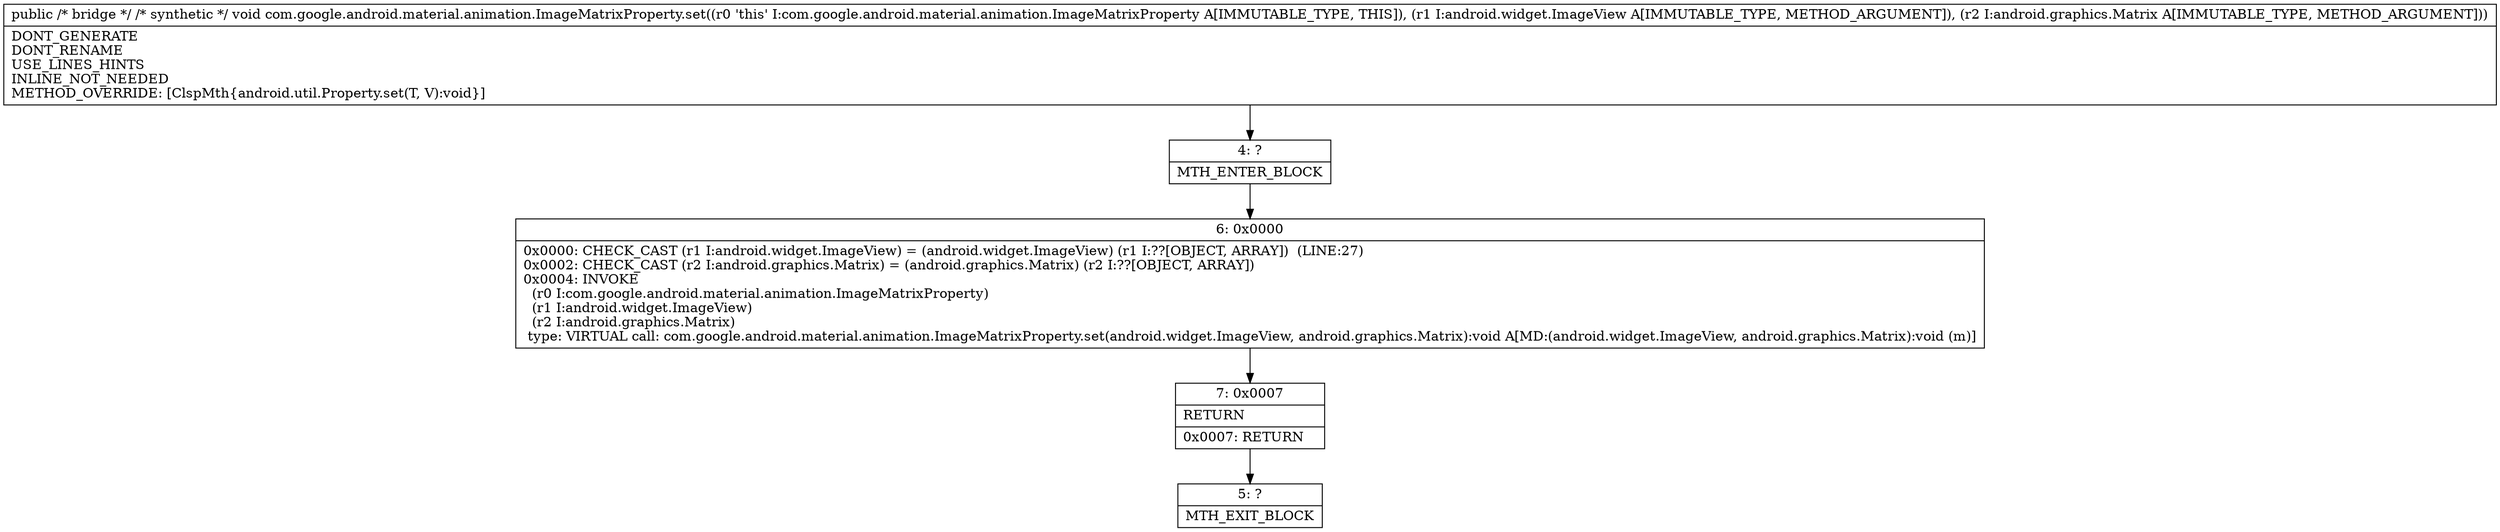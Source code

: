 digraph "CFG forcom.google.android.material.animation.ImageMatrixProperty.set(Ljava\/lang\/Object;Ljava\/lang\/Object;)V" {
Node_4 [shape=record,label="{4\:\ ?|MTH_ENTER_BLOCK\l}"];
Node_6 [shape=record,label="{6\:\ 0x0000|0x0000: CHECK_CAST (r1 I:android.widget.ImageView) = (android.widget.ImageView) (r1 I:??[OBJECT, ARRAY])  (LINE:27)\l0x0002: CHECK_CAST (r2 I:android.graphics.Matrix) = (android.graphics.Matrix) (r2 I:??[OBJECT, ARRAY]) \l0x0004: INVOKE  \l  (r0 I:com.google.android.material.animation.ImageMatrixProperty)\l  (r1 I:android.widget.ImageView)\l  (r2 I:android.graphics.Matrix)\l type: VIRTUAL call: com.google.android.material.animation.ImageMatrixProperty.set(android.widget.ImageView, android.graphics.Matrix):void A[MD:(android.widget.ImageView, android.graphics.Matrix):void (m)]\l}"];
Node_7 [shape=record,label="{7\:\ 0x0007|RETURN\l|0x0007: RETURN   \l}"];
Node_5 [shape=record,label="{5\:\ ?|MTH_EXIT_BLOCK\l}"];
MethodNode[shape=record,label="{public \/* bridge *\/ \/* synthetic *\/ void com.google.android.material.animation.ImageMatrixProperty.set((r0 'this' I:com.google.android.material.animation.ImageMatrixProperty A[IMMUTABLE_TYPE, THIS]), (r1 I:android.widget.ImageView A[IMMUTABLE_TYPE, METHOD_ARGUMENT]), (r2 I:android.graphics.Matrix A[IMMUTABLE_TYPE, METHOD_ARGUMENT]))  | DONT_GENERATE\lDONT_RENAME\lUSE_LINES_HINTS\lINLINE_NOT_NEEDED\lMETHOD_OVERRIDE: [ClspMth\{android.util.Property.set(T, V):void\}]\l}"];
MethodNode -> Node_4;Node_4 -> Node_6;
Node_6 -> Node_7;
Node_7 -> Node_5;
}

